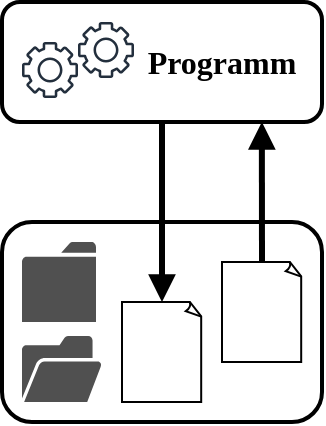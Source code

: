 <mxfile>
    <diagram id="i0gAfIa6kqaHMPnbnZ3N" name="Page-1">
        <mxGraphModel dx="1473" dy="2065" grid="1" gridSize="10" guides="1" tooltips="1" connect="1" arrows="1" fold="1" page="1" pageScale="1" pageWidth="850" pageHeight="1100" math="0" shadow="0">
            <root>
                <mxCell id="0"/>
                <mxCell id="1" parent="0"/>
                <mxCell id="2" value="" style="rounded=1;whiteSpace=wrap;html=1;strokeWidth=2;" vertex="1" parent="1">
                    <mxGeometry width="160" height="60" as="geometry"/>
                </mxCell>
                <mxCell id="3" value="" style="rounded=1;whiteSpace=wrap;html=1;strokeWidth=2;" vertex="1" parent="1">
                    <mxGeometry y="110" width="160" height="100" as="geometry"/>
                </mxCell>
                <mxCell id="5" value="" style="sketch=0;pointerEvents=1;shadow=0;dashed=0;html=1;strokeColor=none;fillColor=#505050;labelPosition=center;verticalLabelPosition=bottom;verticalAlign=top;outlineConnect=0;align=center;shape=mxgraph.office.concepts.folder;" vertex="1" parent="1">
                    <mxGeometry x="10" y="120" width="37" height="40" as="geometry"/>
                </mxCell>
                <mxCell id="6" value="" style="sketch=0;pointerEvents=1;shadow=0;dashed=0;html=1;strokeColor=none;fillColor=#505050;labelPosition=center;verticalLabelPosition=bottom;verticalAlign=top;outlineConnect=0;align=center;shape=mxgraph.office.concepts.folder_open;" vertex="1" parent="1">
                    <mxGeometry x="10" y="167" width="40" height="33" as="geometry"/>
                </mxCell>
                <mxCell id="8" value="" style="whiteSpace=wrap;html=1;shape=mxgraph.basic.document" vertex="1" parent="1">
                    <mxGeometry x="110" y="130" width="40" height="50" as="geometry"/>
                </mxCell>
                <mxCell id="9" value="" style="whiteSpace=wrap;html=1;shape=mxgraph.basic.document" vertex="1" parent="1">
                    <mxGeometry x="60" y="150" width="40" height="50" as="geometry"/>
                </mxCell>
                <mxCell id="10" value="" style="endArrow=block;html=1;exitX=0.5;exitY=0;exitDx=0;exitDy=0;exitPerimeter=0;entryX=0.812;entryY=1;entryDx=0;entryDy=0;entryPerimeter=0;endFill=1;strokeWidth=3;" edge="1" parent="1" source="8" target="2">
                    <mxGeometry width="50" height="50" relative="1" as="geometry">
                        <mxPoint x="220" y="430" as="sourcePoint"/>
                        <mxPoint x="260" y="90" as="targetPoint"/>
                    </mxGeometry>
                </mxCell>
                <mxCell id="11" value="" style="endArrow=block;html=1;entryX=0.5;entryY=0;entryDx=0;entryDy=0;entryPerimeter=0;exitX=0.5;exitY=1;exitDx=0;exitDy=0;endFill=1;strokeWidth=3;" edge="1" parent="1" source="2" target="9">
                    <mxGeometry width="50" height="50" relative="1" as="geometry">
                        <mxPoint x="220" y="430" as="sourcePoint"/>
                        <mxPoint x="270" y="380" as="targetPoint"/>
                    </mxGeometry>
                </mxCell>
                <mxCell id="12" value="" style="sketch=0;outlineConnect=0;fontColor=#232F3E;gradientColor=none;fillColor=#232F3D;strokeColor=none;dashed=0;verticalLabelPosition=bottom;verticalAlign=top;align=center;html=1;fontSize=12;fontStyle=0;aspect=fixed;pointerEvents=1;shape=mxgraph.aws4.gear;fillStyle=solid;" vertex="1" parent="1">
                    <mxGeometry x="38" y="10" width="28" height="28" as="geometry"/>
                </mxCell>
                <mxCell id="13" value="" style="sketch=0;outlineConnect=0;fontColor=#232F3E;gradientColor=none;fillColor=#232F3D;strokeColor=none;dashed=0;verticalLabelPosition=bottom;verticalAlign=top;align=center;html=1;fontSize=12;fontStyle=0;aspect=fixed;pointerEvents=1;shape=mxgraph.aws4.gear;fillStyle=solid;" vertex="1" parent="1">
                    <mxGeometry x="10" y="20" width="28" height="28" as="geometry"/>
                </mxCell>
                <mxCell id="14" value="Programm" style="text;html=1;align=center;verticalAlign=middle;whiteSpace=wrap;rounded=0;fontFamily=OpenSans;fontSize=16;fontStyle=1" vertex="1" parent="1">
                    <mxGeometry x="80" y="15" width="60" height="30" as="geometry"/>
                </mxCell>
            </root>
        </mxGraphModel>
    </diagram>
</mxfile>